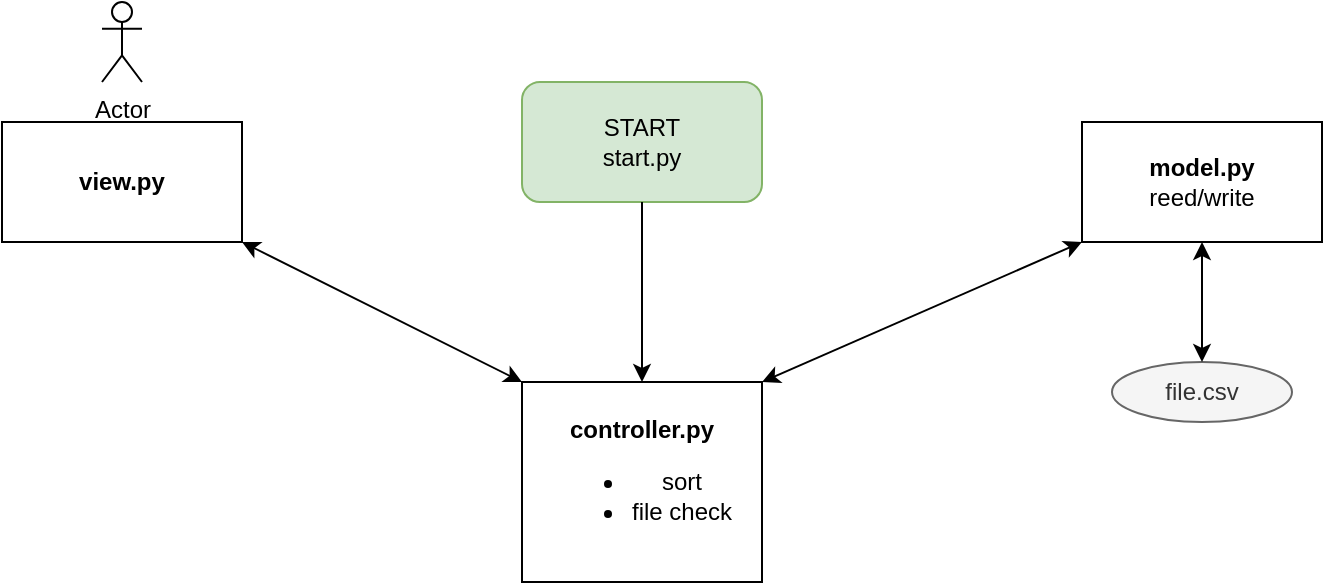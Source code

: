 <mxfile version="20.7.4" type="github">
  <diagram name="Page-1" id="52a04d89-c75d-2922-d76d-85b35f80e030">
    <mxGraphModel dx="794" dy="782" grid="1" gridSize="10" guides="1" tooltips="1" connect="1" arrows="1" fold="1" page="1" pageScale="1" pageWidth="1100" pageHeight="850" background="none" math="0" shadow="0">
      <root>
        <mxCell id="0" />
        <mxCell id="1" parent="0" />
        <mxCell id="4pw-l5LqyoaLDcKIuIcj-1" value="&lt;div&gt;START&lt;/div&gt;&lt;div&gt;start.py&lt;br&gt;&lt;/div&gt;" style="rounded=1;whiteSpace=wrap;html=1;fillColor=#d5e8d4;strokeColor=#82b366;" vertex="1" parent="1">
          <mxGeometry x="480" y="40" width="120" height="60" as="geometry" />
        </mxCell>
        <mxCell id="4pw-l5LqyoaLDcKIuIcj-4" value="" style="edgeStyle=orthogonalEdgeStyle;rounded=0;orthogonalLoop=1;jettySize=auto;html=1;entryX=0.5;entryY=0;entryDx=0;entryDy=0;exitX=0.5;exitY=1;exitDx=0;exitDy=0;" edge="1" parent="1" source="4pw-l5LqyoaLDcKIuIcj-1" target="4pw-l5LqyoaLDcKIuIcj-2">
          <mxGeometry relative="1" as="geometry">
            <mxPoint x="570" y="110" as="sourcePoint" />
          </mxGeometry>
        </mxCell>
        <mxCell id="4pw-l5LqyoaLDcKIuIcj-2" value="&lt;div&gt;&lt;b&gt;&lt;br&gt;&lt;/b&gt;&lt;/div&gt;&lt;div&gt;&lt;b&gt;controller.py&lt;/b&gt;&lt;/div&gt;&lt;div align=&quot;center&quot;&gt;&lt;ul&gt;&lt;li&gt;sort&lt;/li&gt;&lt;li&gt;file check&lt;/li&gt;&lt;/ul&gt;&lt;/div&gt;&lt;div&gt;&lt;br&gt;&lt;/div&gt;" style="rounded=0;whiteSpace=wrap;html=1;" vertex="1" parent="1">
          <mxGeometry x="480" y="190" width="120" height="100" as="geometry" />
        </mxCell>
        <mxCell id="4pw-l5LqyoaLDcKIuIcj-5" value="&lt;b&gt;view.py&lt;/b&gt;" style="rounded=0;whiteSpace=wrap;html=1;" vertex="1" parent="1">
          <mxGeometry x="220" y="60" width="120" height="60" as="geometry" />
        </mxCell>
        <mxCell id="4pw-l5LqyoaLDcKIuIcj-8" value="&lt;div&gt;&lt;b&gt;model.py&lt;br&gt;&lt;/b&gt;&lt;/div&gt;&lt;div align=&quot;center&quot;&gt;reed/write&lt;/div&gt;" style="rounded=0;whiteSpace=wrap;html=1;" vertex="1" parent="1">
          <mxGeometry x="760" y="60" width="120" height="60" as="geometry" />
        </mxCell>
        <mxCell id="4pw-l5LqyoaLDcKIuIcj-11" value="" style="endArrow=classic;startArrow=classic;html=1;rounded=0;exitX=1;exitY=0;exitDx=0;exitDy=0;entryX=0;entryY=1;entryDx=0;entryDy=0;" edge="1" parent="1" source="4pw-l5LqyoaLDcKIuIcj-2" target="4pw-l5LqyoaLDcKIuIcj-8">
          <mxGeometry width="50" height="50" relative="1" as="geometry">
            <mxPoint x="320" y="220" as="sourcePoint" />
            <mxPoint x="570" y="570" as="targetPoint" />
          </mxGeometry>
        </mxCell>
        <mxCell id="4pw-l5LqyoaLDcKIuIcj-15" value="file.csv" style="ellipse;whiteSpace=wrap;html=1;fillColor=#f5f5f5;strokeColor=#666666;fontColor=#333333;" vertex="1" parent="1">
          <mxGeometry x="775" y="180" width="90" height="30" as="geometry" />
        </mxCell>
        <mxCell id="4pw-l5LqyoaLDcKIuIcj-19" value="" style="endArrow=classic;startArrow=classic;html=1;rounded=0;exitX=0;exitY=0;exitDx=0;exitDy=0;entryX=1;entryY=1;entryDx=0;entryDy=0;" edge="1" parent="1" source="4pw-l5LqyoaLDcKIuIcj-2" target="4pw-l5LqyoaLDcKIuIcj-5">
          <mxGeometry width="50" height="50" relative="1" as="geometry">
            <mxPoint x="610" y="170" as="sourcePoint" />
            <mxPoint x="770" y="130" as="targetPoint" />
          </mxGeometry>
        </mxCell>
        <mxCell id="4pw-l5LqyoaLDcKIuIcj-20" value="" style="endArrow=classic;startArrow=classic;html=1;rounded=0;exitX=0.5;exitY=0;exitDx=0;exitDy=0;entryX=0.5;entryY=1;entryDx=0;entryDy=0;" edge="1" parent="1" source="4pw-l5LqyoaLDcKIuIcj-15" target="4pw-l5LqyoaLDcKIuIcj-8">
          <mxGeometry width="50" height="50" relative="1" as="geometry">
            <mxPoint x="610" y="170" as="sourcePoint" />
            <mxPoint x="770" y="130" as="targetPoint" />
          </mxGeometry>
        </mxCell>
        <mxCell id="4pw-l5LqyoaLDcKIuIcj-28" value="Actor" style="shape=umlActor;verticalLabelPosition=bottom;verticalAlign=top;html=1;outlineConnect=0;" vertex="1" parent="1">
          <mxGeometry x="270" width="20" height="40" as="geometry" />
        </mxCell>
      </root>
    </mxGraphModel>
  </diagram>
</mxfile>
